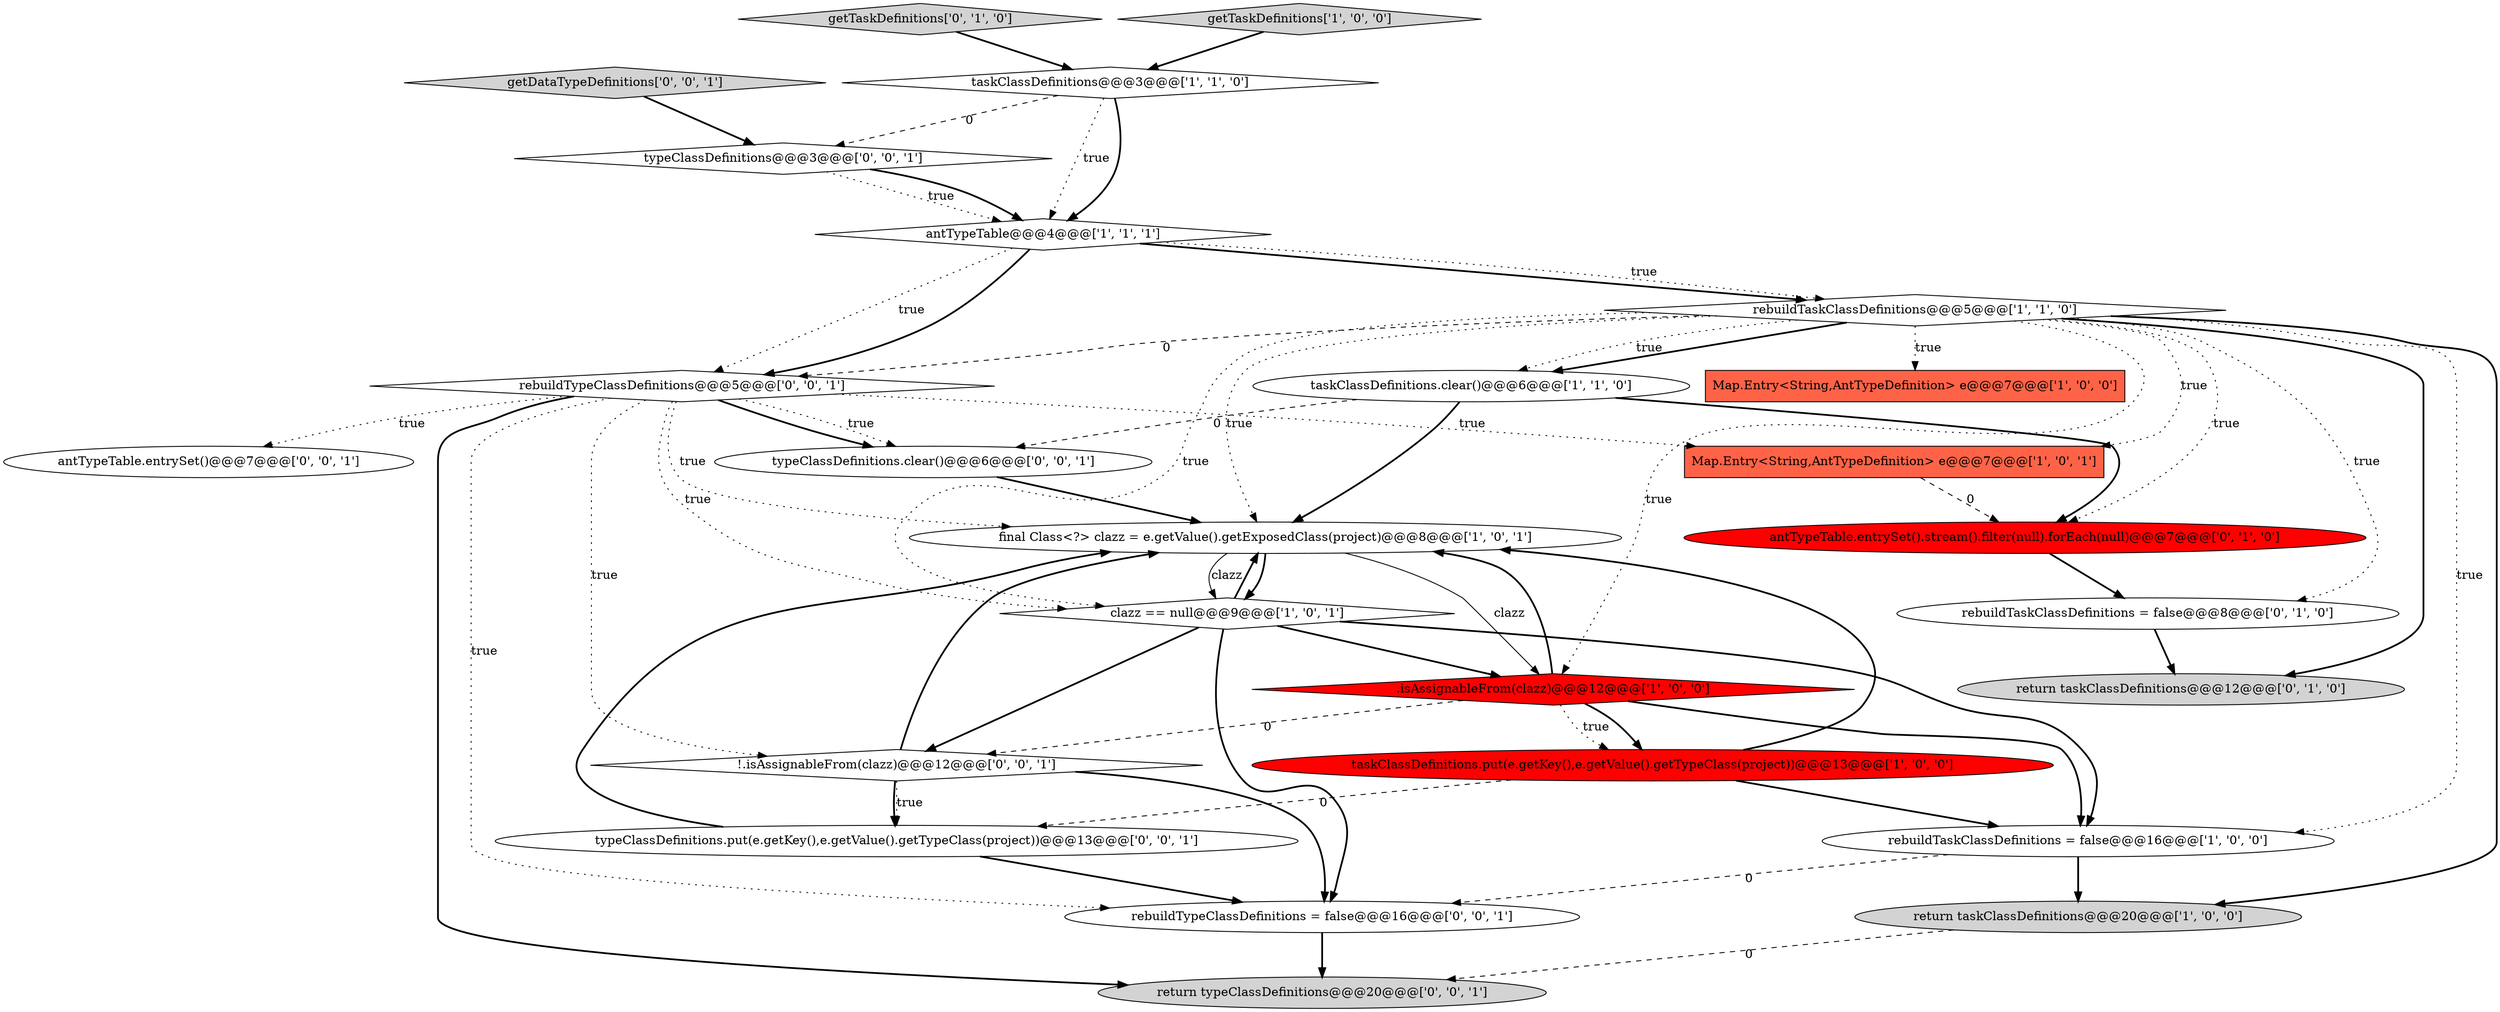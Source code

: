 digraph {
3 [style = filled, label = "rebuildTaskClassDefinitions = false@@@16@@@['1', '0', '0']", fillcolor = white, shape = ellipse image = "AAA0AAABBB1BBB"];
11 [style = filled, label = "return taskClassDefinitions@@@20@@@['1', '0', '0']", fillcolor = lightgray, shape = ellipse image = "AAA0AAABBB1BBB"];
15 [style = filled, label = "getTaskDefinitions['0', '1', '0']", fillcolor = lightgray, shape = diamond image = "AAA0AAABBB2BBB"];
23 [style = filled, label = "typeClassDefinitions.clear()@@@6@@@['0', '0', '1']", fillcolor = white, shape = ellipse image = "AAA0AAABBB3BBB"];
18 [style = filled, label = "getDataTypeDefinitions['0', '0', '1']", fillcolor = lightgray, shape = diamond image = "AAA0AAABBB3BBB"];
4 [style = filled, label = "taskClassDefinitions@@@3@@@['1', '1', '0']", fillcolor = white, shape = diamond image = "AAA0AAABBB1BBB"];
21 [style = filled, label = "antTypeTable.entrySet()@@@7@@@['0', '0', '1']", fillcolor = white, shape = ellipse image = "AAA0AAABBB3BBB"];
22 [style = filled, label = "typeClassDefinitions@@@3@@@['0', '0', '1']", fillcolor = white, shape = diamond image = "AAA0AAABBB3BBB"];
2 [style = filled, label = ".isAssignableFrom(clazz)@@@12@@@['1', '0', '0']", fillcolor = red, shape = diamond image = "AAA1AAABBB1BBB"];
6 [style = filled, label = "taskClassDefinitions.clear()@@@6@@@['1', '1', '0']", fillcolor = white, shape = ellipse image = "AAA0AAABBB1BBB"];
5 [style = filled, label = "getTaskDefinitions['1', '0', '0']", fillcolor = lightgray, shape = diamond image = "AAA0AAABBB1BBB"];
9 [style = filled, label = "Map.Entry<String,AntTypeDefinition> e@@@7@@@['1', '0', '1']", fillcolor = tomato, shape = box image = "AAA0AAABBB1BBB"];
13 [style = filled, label = "antTypeTable.entrySet().stream().filter(null).forEach(null)@@@7@@@['0', '1', '0']", fillcolor = red, shape = ellipse image = "AAA1AAABBB2BBB"];
16 [style = filled, label = "return taskClassDefinitions@@@12@@@['0', '1', '0']", fillcolor = lightgray, shape = ellipse image = "AAA0AAABBB2BBB"];
24 [style = filled, label = "rebuildTypeClassDefinitions@@@5@@@['0', '0', '1']", fillcolor = white, shape = diamond image = "AAA0AAABBB3BBB"];
8 [style = filled, label = "Map.Entry<String,AntTypeDefinition> e@@@7@@@['1', '0', '0']", fillcolor = tomato, shape = box image = "AAA0AAABBB1BBB"];
12 [style = filled, label = "rebuildTaskClassDefinitions@@@5@@@['1', '1', '0']", fillcolor = white, shape = diamond image = "AAA0AAABBB1BBB"];
0 [style = filled, label = "clazz == null@@@9@@@['1', '0', '1']", fillcolor = white, shape = diamond image = "AAA0AAABBB1BBB"];
10 [style = filled, label = "final Class<?> clazz = e.getValue().getExposedClass(project)@@@8@@@['1', '0', '1']", fillcolor = white, shape = ellipse image = "AAA0AAABBB1BBB"];
7 [style = filled, label = "antTypeTable@@@4@@@['1', '1', '1']", fillcolor = white, shape = diamond image = "AAA0AAABBB1BBB"];
20 [style = filled, label = "return typeClassDefinitions@@@20@@@['0', '0', '1']", fillcolor = lightgray, shape = ellipse image = "AAA0AAABBB3BBB"];
25 [style = filled, label = "rebuildTypeClassDefinitions = false@@@16@@@['0', '0', '1']", fillcolor = white, shape = ellipse image = "AAA0AAABBB3BBB"];
19 [style = filled, label = "typeClassDefinitions.put(e.getKey(),e.getValue().getTypeClass(project))@@@13@@@['0', '0', '1']", fillcolor = white, shape = ellipse image = "AAA0AAABBB3BBB"];
1 [style = filled, label = "taskClassDefinitions.put(e.getKey(),e.getValue().getTypeClass(project))@@@13@@@['1', '0', '0']", fillcolor = red, shape = ellipse image = "AAA1AAABBB1BBB"];
17 [style = filled, label = "!.isAssignableFrom(clazz)@@@12@@@['0', '0', '1']", fillcolor = white, shape = diamond image = "AAA0AAABBB3BBB"];
14 [style = filled, label = "rebuildTaskClassDefinitions = false@@@8@@@['0', '1', '0']", fillcolor = white, shape = ellipse image = "AAA0AAABBB2BBB"];
0->3 [style = bold, label=""];
14->16 [style = bold, label=""];
17->10 [style = bold, label=""];
12->3 [style = dotted, label="true"];
17->25 [style = bold, label=""];
11->20 [style = dashed, label="0"];
24->25 [style = dotted, label="true"];
7->12 [style = bold, label=""];
12->8 [style = dotted, label="true"];
2->1 [style = bold, label=""];
0->17 [style = bold, label=""];
2->3 [style = bold, label=""];
24->17 [style = dotted, label="true"];
22->7 [style = dotted, label="true"];
0->2 [style = bold, label=""];
12->2 [style = dotted, label="true"];
12->11 [style = bold, label=""];
1->3 [style = bold, label=""];
3->11 [style = bold, label=""];
24->9 [style = dotted, label="true"];
4->7 [style = dotted, label="true"];
1->19 [style = dashed, label="0"];
19->10 [style = bold, label=""];
12->16 [style = bold, label=""];
4->22 [style = dashed, label="0"];
10->0 [style = solid, label="clazz"];
2->10 [style = bold, label=""];
12->6 [style = bold, label=""];
2->17 [style = dashed, label="0"];
7->24 [style = dotted, label="true"];
22->7 [style = bold, label=""];
17->19 [style = bold, label=""];
4->7 [style = bold, label=""];
19->25 [style = bold, label=""];
7->12 [style = dotted, label="true"];
24->20 [style = bold, label=""];
24->10 [style = dotted, label="true"];
12->14 [style = dotted, label="true"];
7->24 [style = bold, label=""];
0->10 [style = bold, label=""];
12->13 [style = dotted, label="true"];
25->20 [style = bold, label=""];
18->22 [style = bold, label=""];
24->23 [style = dotted, label="true"];
12->10 [style = dotted, label="true"];
12->6 [style = dotted, label="true"];
0->25 [style = bold, label=""];
2->1 [style = dotted, label="true"];
10->2 [style = solid, label="clazz"];
6->10 [style = bold, label=""];
6->13 [style = bold, label=""];
24->0 [style = dotted, label="true"];
10->0 [style = bold, label=""];
5->4 [style = bold, label=""];
17->19 [style = dotted, label="true"];
15->4 [style = bold, label=""];
9->13 [style = dashed, label="0"];
23->10 [style = bold, label=""];
12->0 [style = dotted, label="true"];
24->21 [style = dotted, label="true"];
1->10 [style = bold, label=""];
13->14 [style = bold, label=""];
12->24 [style = dashed, label="0"];
6->23 [style = dashed, label="0"];
12->9 [style = dotted, label="true"];
24->23 [style = bold, label=""];
3->25 [style = dashed, label="0"];
}
